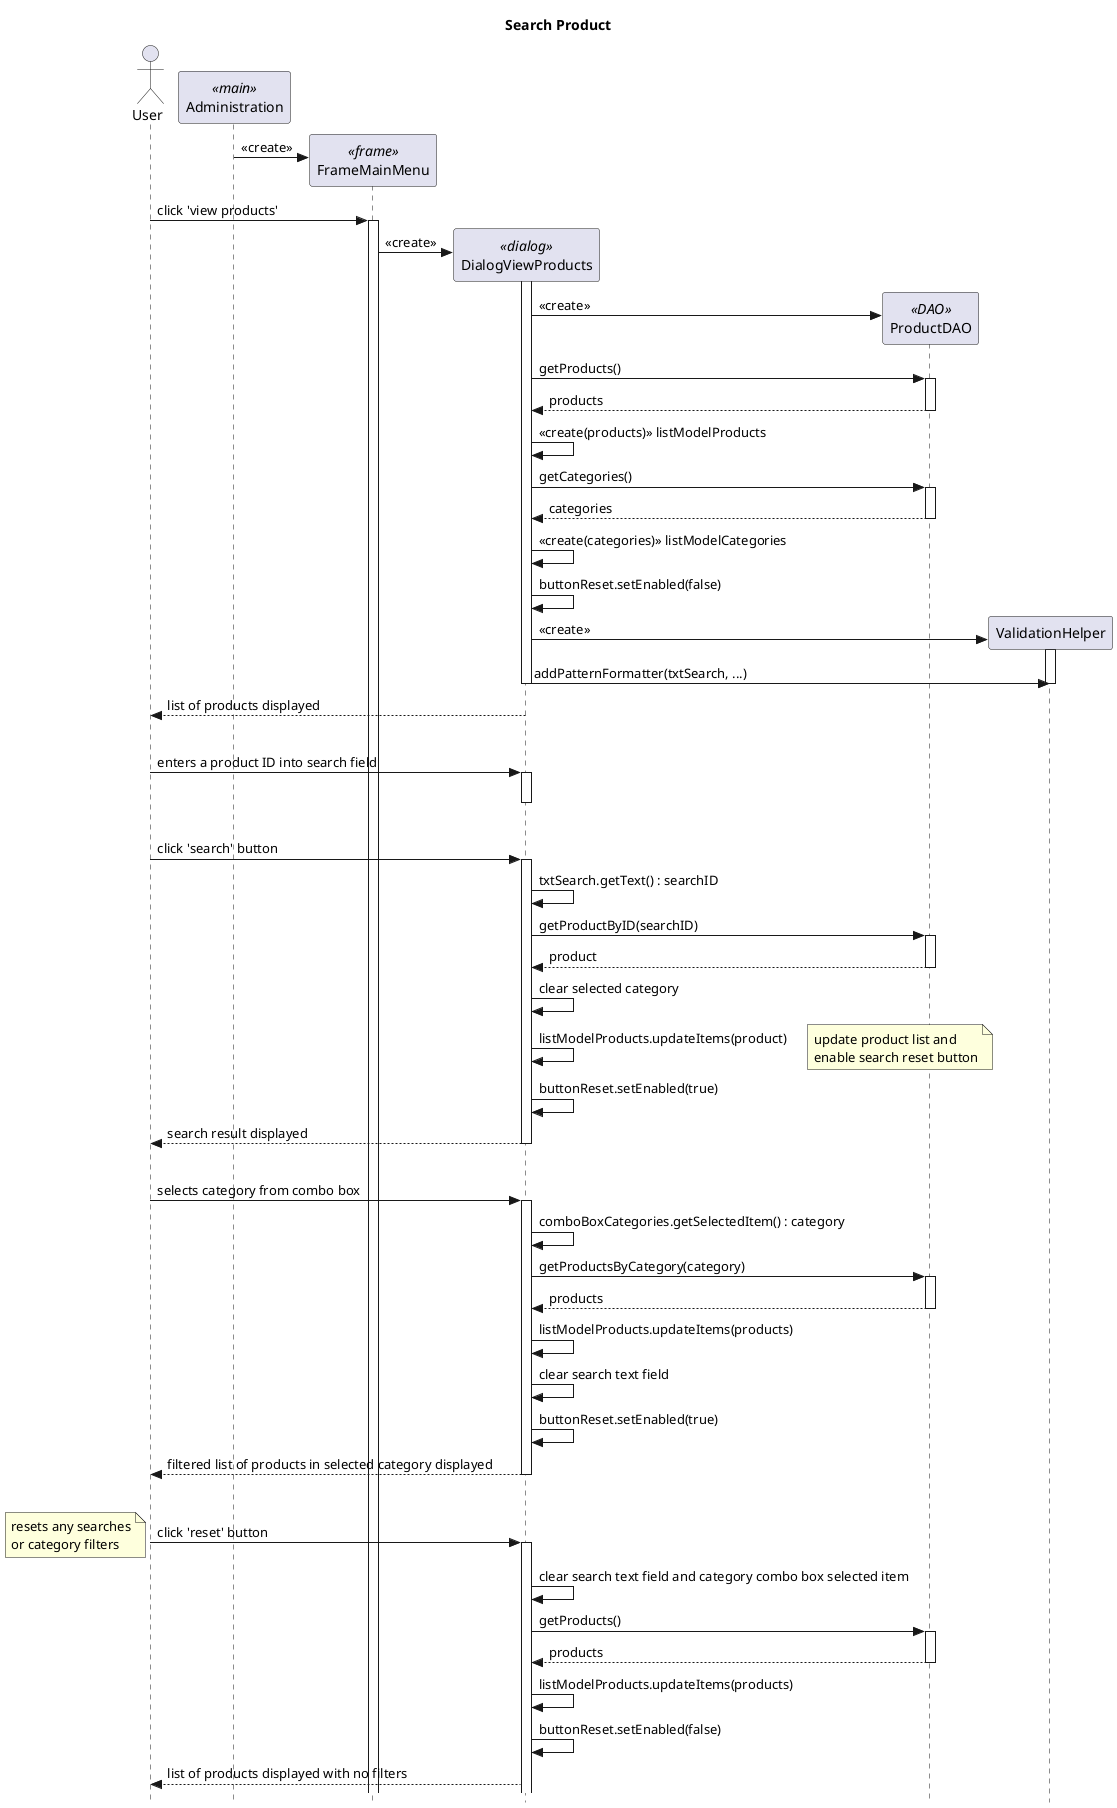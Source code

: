 @startuml

' style tweaks to make the diagram a little more readable
skinparam style strictuml

title Search Product

actor User as user
participant "Administration" as main <<main>>
participant "FrameMainMenu" as menu <<frame>>
participant "DialogViewProducts" as view <<dialog>>
participant "ProductDAO" as dao <<DAO>>
participant "ValidationHelper" as validator

create menu
main -> menu : «create»

user -> menu : click 'view products'
menu++

create view
menu -> view : «create»

view++
create dao
view -> dao : «create»

view -> dao++ : getProducts()
view <-- dao-- : products
view -> view : «create(products)» listModelProducts

view -> dao++ : getCategories()
view <-- dao-- : categories
view -> view : «create(categories)» listModelCategories
view -> view : buttonReset.setEnabled(false)

create validator
view -> validator++ : «create»
view -> validator-- : addPatternFormatter(txtSearch, ...)
validator--

user <-- view : list of products displayed

|||

user -> view++ : enters a product ID into search field
view--

|||

user -> view++ : click 'search' button
view -> view : txtSearch.getText() : searchID

view -> dao++ : getProductByID(searchID)
return product

view -> view : clear selected category
view -> view : listModelProducts.updateItems(product)
note right : update product list and\nenable search reset button
view -> view : buttonReset.setEnabled(true)
view --> user : search result displayed
view--

|||

user -> view++ : selects category from combo box

view -> view : comboBoxCategories.getSelectedItem() : category
view -> dao++ : getProductsByCategory(category)
return products

view -> view : listModelProducts.updateItems(products)
view -> view : clear search text field
view -> view : buttonReset.setEnabled(true)

view --> user : filtered list of products in selected category displayed
view--

|||

user -> view++ : click 'reset' button
note left : resets any searches\nor category filters
view -> view : clear search text field and category combo box selected item 

view -> dao++ : getProducts()
return products
view -> view : listModelProducts.updateItems(products)
view -> view : buttonReset.setEnabled(false)
view --> user : list of products displayed with no filters



@enduml

